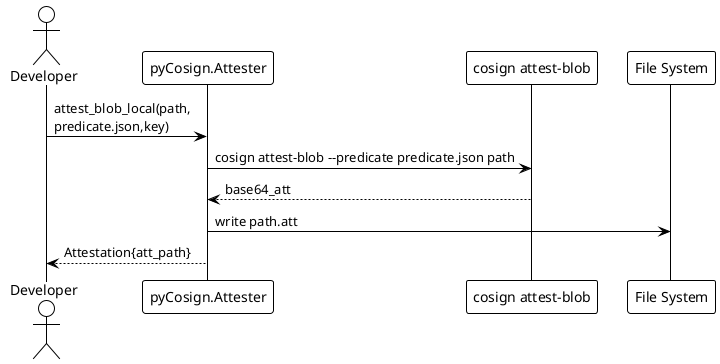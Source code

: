 @startuml Seq_Attester_A1
!theme plain
actor Developer
participant Attester      as "pyCosign.Attester"
participant CosignCLI     as "cosign attest-blob"
participant FS            as "File System"

Developer -> Attester : attest_blob_local(path,\npredicate.json,key)
Attester -> CosignCLI : cosign attest-blob --predicate predicate.json path
CosignCLI --> Attester : base64_att
Attester -> FS : write path.att
Attester --> Developer : Attestation{att_path}
@enduml
